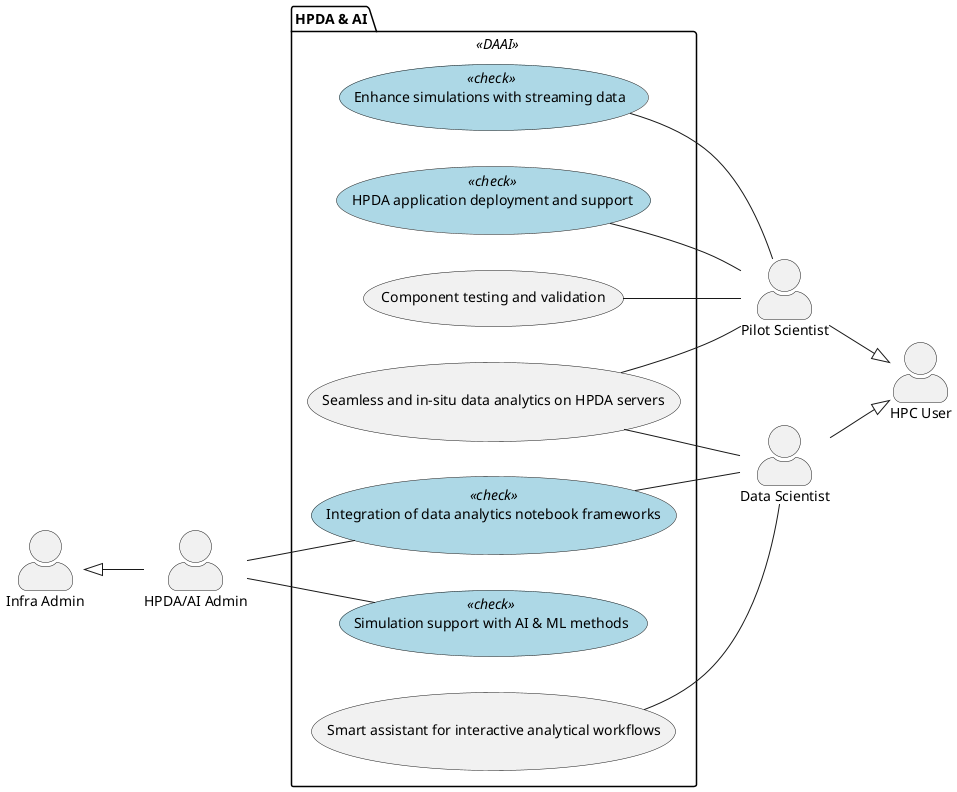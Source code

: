 @startuml hidalgo2_hpda_ai
'left to right direction
skinparam actorStyle awesome

'actors
actor "Infra Admin" as infra_admin
actor "HPDA/AI Admin" as hpda_admin

infra_admin <|-d- hpda_admin

'packages

package "HPDA & AI" << DAAI >> {
    left to right direction


    usecase SCODAAI001 <<check>> as "
    Integration of data analytics notebook frameworks
    "

    usecase SCODAAI002 <<check>> as "
    Simulation support with AI & ML methods
    "

    usecase SCODAAI003 <<check>> as "
    Enhance simulations with streaming data 
    "

    usecase SCODAAI004 as "
    Component testing and validation
    "

    usecase SCODAAI005 as "
    Smart assistant for interactive analytical workflows
    "

    usecase SCODAAI006 as "
    Seamless and in-situ data analytics on HPDA servers
    "

    usecase SCODAAI007 <<check>> as "
    HPDA application deployment and support
    "
}

actor "HPC User" as hpc_user
actor "Pilot Scientist" as pilot_scientist
actor "Data Scientist" as data_scientist

pilot_scientist -d-|> hpc_user
data_scientist -d-|> hpc_user

hpda_admin -d- SCODAAI001
hpda_admin -d- SCODAAI002

data_scientist -u- SCODAAI001
data_scientist -u- SCODAAI005
data_scientist -u- SCODAAI006

pilot_scientist -u- SCODAAI003
pilot_scientist -u- SCODAAI004
pilot_scientist -u- SCODAAI006
pilot_scientist -u- SCODAAI007


skinparam usecase<<check>> {
    BackgroundColor LightBlue
}

@enduml